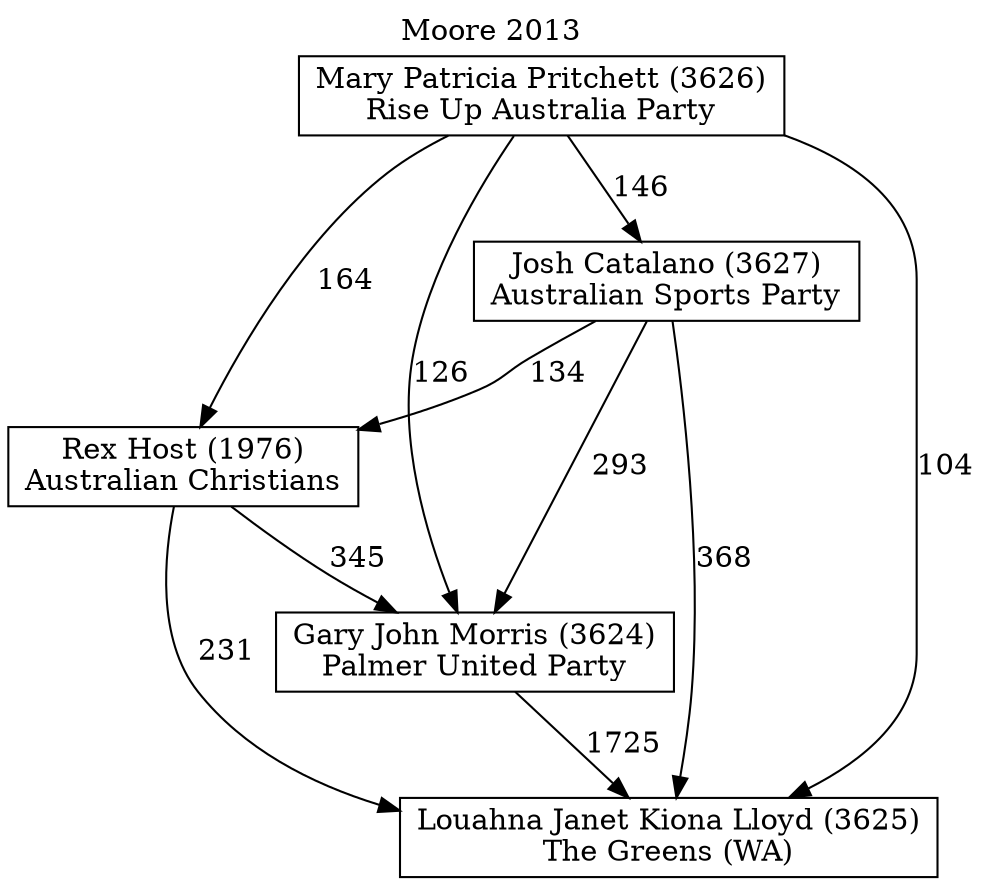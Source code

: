 // House preference flow
digraph "Louahna Janet Kiona Lloyd (3625)_Moore_2013" {
	graph [label="Moore 2013" labelloc=t mclimit=10]
	node [shape=box]
	"Gary John Morris (3624)" [label="Gary John Morris (3624)
Palmer United Party"]
	"Josh Catalano (3627)" [label="Josh Catalano (3627)
Australian Sports Party"]
	"Louahna Janet Kiona Lloyd (3625)" [label="Louahna Janet Kiona Lloyd (3625)
The Greens (WA)"]
	"Mary Patricia Pritchett (3626)" [label="Mary Patricia Pritchett (3626)
Rise Up Australia Party"]
	"Rex Host (1976)" [label="Rex Host (1976)
Australian Christians"]
	"Gary John Morris (3624)" -> "Louahna Janet Kiona Lloyd (3625)" [label=1725]
	"Josh Catalano (3627)" -> "Gary John Morris (3624)" [label=293]
	"Josh Catalano (3627)" -> "Louahna Janet Kiona Lloyd (3625)" [label=368]
	"Josh Catalano (3627)" -> "Rex Host (1976)" [label=134]
	"Mary Patricia Pritchett (3626)" -> "Gary John Morris (3624)" [label=126]
	"Mary Patricia Pritchett (3626)" -> "Josh Catalano (3627)" [label=146]
	"Mary Patricia Pritchett (3626)" -> "Louahna Janet Kiona Lloyd (3625)" [label=104]
	"Mary Patricia Pritchett (3626)" -> "Rex Host (1976)" [label=164]
	"Rex Host (1976)" -> "Gary John Morris (3624)" [label=345]
	"Rex Host (1976)" -> "Louahna Janet Kiona Lloyd (3625)" [label=231]
}
